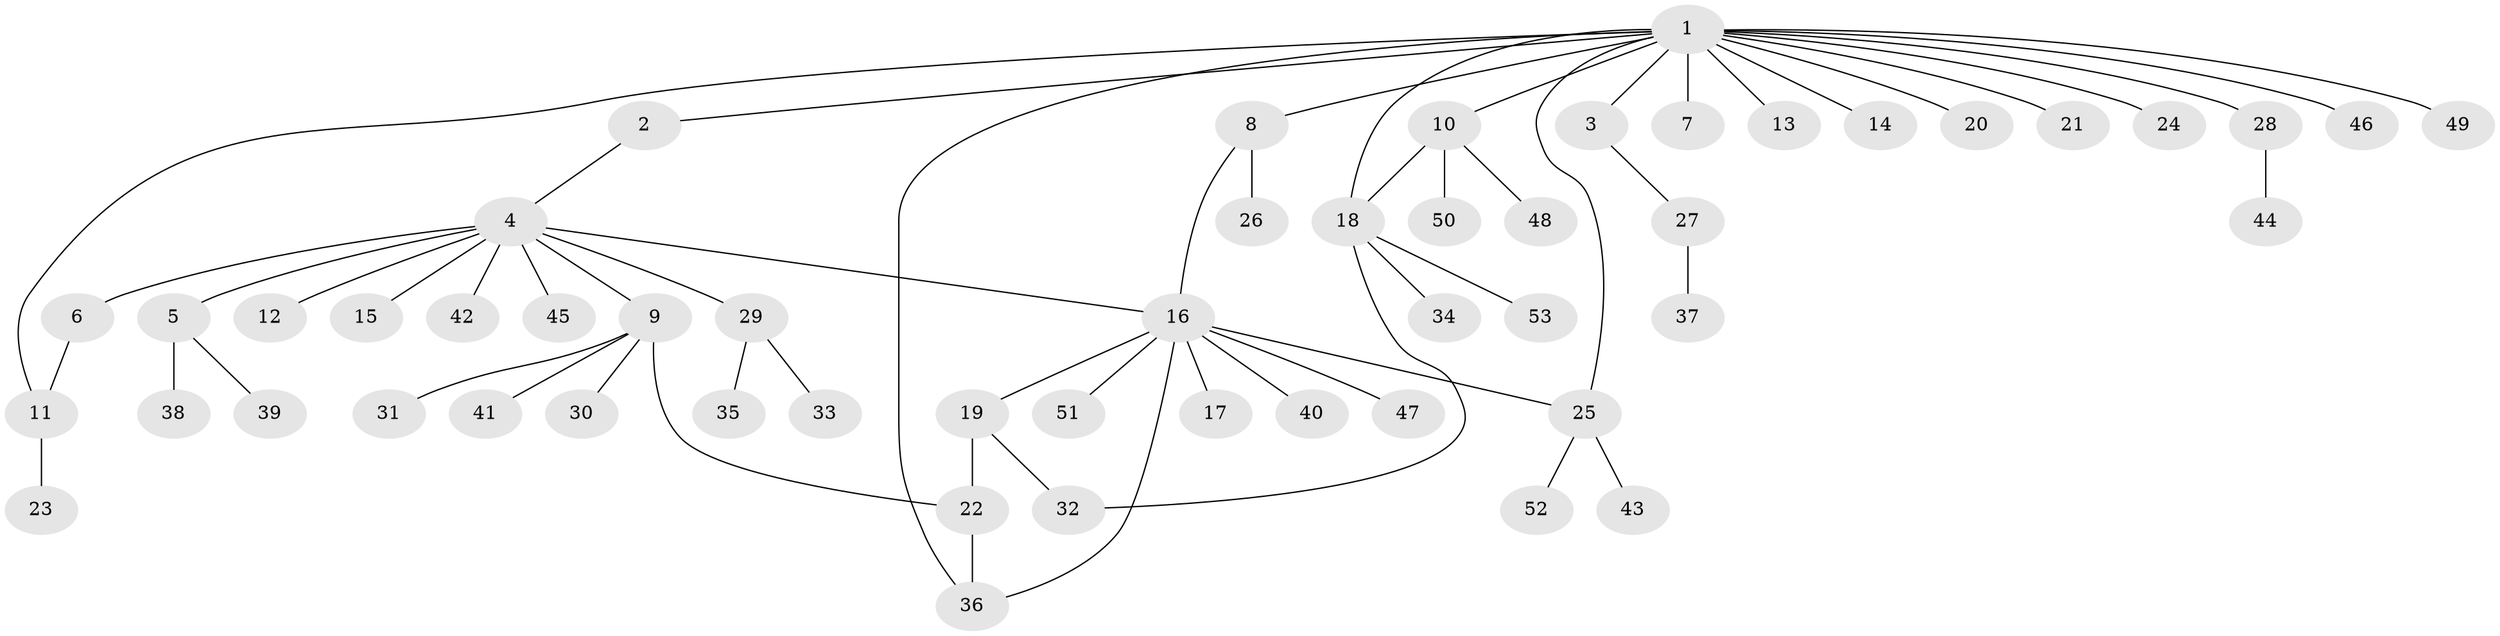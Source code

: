 // coarse degree distribution, {2: 0.18518518518518517, 8: 0.037037037037037035, 3: 0.037037037037037035, 1: 0.5925925925925926, 4: 0.07407407407407407, 15: 0.037037037037037035, 6: 0.037037037037037035}
// Generated by graph-tools (version 1.1) at 2025/36/03/04/25 23:36:45]
// undirected, 53 vertices, 60 edges
graph export_dot {
  node [color=gray90,style=filled];
  1;
  2;
  3;
  4;
  5;
  6;
  7;
  8;
  9;
  10;
  11;
  12;
  13;
  14;
  15;
  16;
  17;
  18;
  19;
  20;
  21;
  22;
  23;
  24;
  25;
  26;
  27;
  28;
  29;
  30;
  31;
  32;
  33;
  34;
  35;
  36;
  37;
  38;
  39;
  40;
  41;
  42;
  43;
  44;
  45;
  46;
  47;
  48;
  49;
  50;
  51;
  52;
  53;
  1 -- 2;
  1 -- 3;
  1 -- 7;
  1 -- 8;
  1 -- 10;
  1 -- 11;
  1 -- 13;
  1 -- 14;
  1 -- 18;
  1 -- 20;
  1 -- 21;
  1 -- 24;
  1 -- 25;
  1 -- 28;
  1 -- 36;
  1 -- 46;
  1 -- 49;
  2 -- 4;
  3 -- 27;
  4 -- 5;
  4 -- 6;
  4 -- 9;
  4 -- 12;
  4 -- 15;
  4 -- 16;
  4 -- 29;
  4 -- 42;
  4 -- 45;
  5 -- 38;
  5 -- 39;
  6 -- 11;
  8 -- 16;
  8 -- 26;
  9 -- 22;
  9 -- 30;
  9 -- 31;
  9 -- 41;
  10 -- 18;
  10 -- 48;
  10 -- 50;
  11 -- 23;
  16 -- 17;
  16 -- 19;
  16 -- 25;
  16 -- 36;
  16 -- 40;
  16 -- 47;
  16 -- 51;
  18 -- 32;
  18 -- 34;
  18 -- 53;
  19 -- 22;
  19 -- 32;
  22 -- 36;
  25 -- 43;
  25 -- 52;
  27 -- 37;
  28 -- 44;
  29 -- 33;
  29 -- 35;
}
